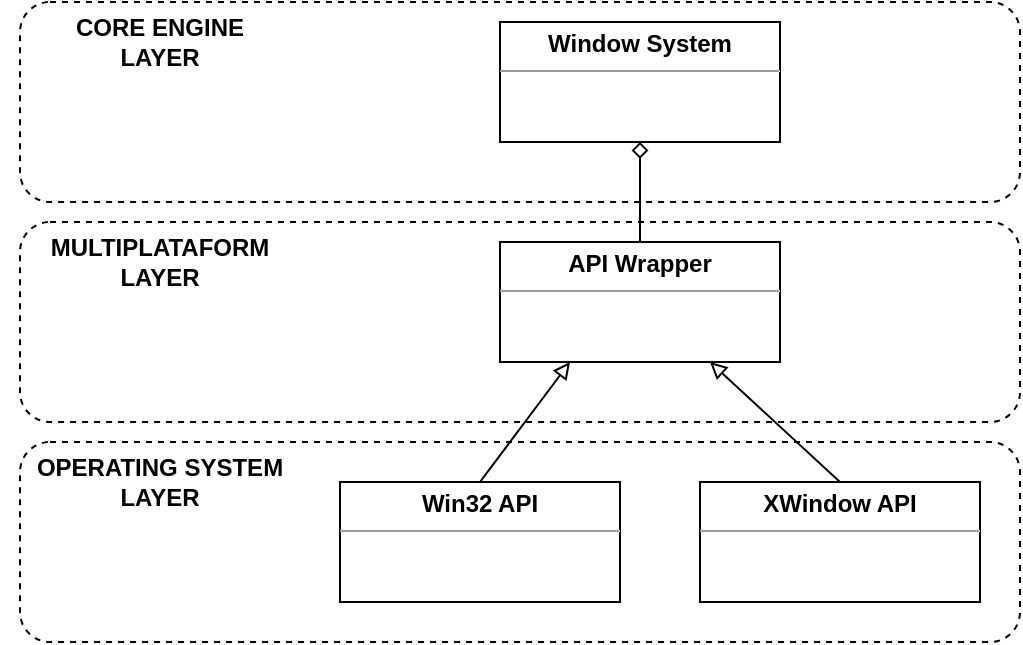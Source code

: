<mxfile version="13.5.8" type="device"><diagram id="JOo3656QzsUOjMzIh8vy" name="Page-1"><mxGraphModel dx="1422" dy="713" grid="1" gridSize="10" guides="1" tooltips="1" connect="1" arrows="1" fold="1" page="1" pageScale="1" pageWidth="827" pageHeight="1169" math="0" shadow="0"><root><mxCell id="0"/><mxCell id="1" parent="0"/><mxCell id="F4f6B2C4iaKd36zRugxN-11" value="" style="rounded=1;whiteSpace=wrap;html=1;dashed=1;strokeWidth=1;fillColor=none;" parent="1" vertex="1"><mxGeometry x="200" y="350" width="500" height="100" as="geometry"/></mxCell><mxCell id="F4f6B2C4iaKd36zRugxN-9" value="" style="rounded=1;whiteSpace=wrap;html=1;dashed=1;strokeWidth=1;fillColor=none;" parent="1" vertex="1"><mxGeometry x="200" y="460" width="500" height="100" as="geometry"/></mxCell><mxCell id="F4f6B2C4iaKd36zRugxN-13" value="" style="rounded=1;whiteSpace=wrap;html=1;dashed=1;strokeWidth=1;fillColor=none;" parent="1" vertex="1"><mxGeometry x="200" y="240" width="500" height="100" as="geometry"/></mxCell><mxCell id="F4f6B2C4iaKd36zRugxN-1" value="&lt;p style=&quot;margin: 0px ; margin-top: 4px ; text-align: center&quot;&gt;&lt;b&gt;Window System&lt;/b&gt;&lt;/p&gt;&lt;hr size=&quot;1&quot;&gt;&lt;div style=&quot;height: 2px&quot;&gt;&lt;/div&gt;" style="verticalAlign=top;align=left;overflow=fill;fontSize=12;fontFamily=Helvetica;html=1;" parent="1" vertex="1"><mxGeometry x="440" y="250" width="140" height="60" as="geometry"/></mxCell><mxCell id="F4f6B2C4iaKd36zRugxN-2" value="&lt;p style=&quot;margin: 0px ; margin-top: 4px ; text-align: center&quot;&gt;&lt;b&gt;API Wrapper&lt;/b&gt;&lt;/p&gt;&lt;hr size=&quot;1&quot;&gt;&lt;div style=&quot;height: 2px&quot;&gt;&lt;/div&gt;" style="verticalAlign=top;align=left;overflow=fill;fontSize=12;fontFamily=Helvetica;html=1;" parent="1" vertex="1"><mxGeometry x="440" y="360" width="140" height="60" as="geometry"/></mxCell><mxCell id="F4f6B2C4iaKd36zRugxN-3" value="&lt;p style=&quot;margin: 0px ; margin-top: 4px ; text-align: center&quot;&gt;&lt;b&gt;Win32 API&lt;/b&gt;&lt;/p&gt;&lt;hr size=&quot;1&quot;&gt;&lt;div style=&quot;height: 2px&quot;&gt;&lt;/div&gt;" style="verticalAlign=top;align=left;overflow=fill;fontSize=12;fontFamily=Helvetica;html=1;" parent="1" vertex="1"><mxGeometry x="360" y="480" width="140" height="60" as="geometry"/></mxCell><mxCell id="F4f6B2C4iaKd36zRugxN-4" value="&lt;p style=&quot;margin: 0px ; margin-top: 4px ; text-align: center&quot;&gt;&lt;b&gt;XWindow API&lt;/b&gt;&lt;/p&gt;&lt;hr size=&quot;1&quot;&gt;&lt;div style=&quot;height: 2px&quot;&gt;&lt;/div&gt;" style="verticalAlign=top;align=left;overflow=fill;fontSize=12;fontFamily=Helvetica;html=1;" parent="1" vertex="1"><mxGeometry x="540" y="480" width="140" height="60" as="geometry"/></mxCell><mxCell id="F4f6B2C4iaKd36zRugxN-5" value="" style="endArrow=block;html=1;exitX=0.5;exitY=0;exitDx=0;exitDy=0;entryX=0.25;entryY=1;entryDx=0;entryDy=0;endFill=0;" parent="1" source="F4f6B2C4iaKd36zRugxN-3" target="F4f6B2C4iaKd36zRugxN-2" edge="1"><mxGeometry width="50" height="50" relative="1" as="geometry"><mxPoint x="450" y="550" as="sourcePoint"/><mxPoint x="500" y="500" as="targetPoint"/></mxGeometry></mxCell><mxCell id="F4f6B2C4iaKd36zRugxN-6" value="" style="endArrow=block;html=1;exitX=0.5;exitY=0;exitDx=0;exitDy=0;entryX=0.75;entryY=1;entryDx=0;entryDy=0;endFill=0;" parent="1" source="F4f6B2C4iaKd36zRugxN-4" target="F4f6B2C4iaKd36zRugxN-2" edge="1"><mxGeometry width="50" height="50" relative="1" as="geometry"><mxPoint x="450" y="550" as="sourcePoint"/><mxPoint x="500" y="500" as="targetPoint"/></mxGeometry></mxCell><mxCell id="F4f6B2C4iaKd36zRugxN-8" value="" style="endArrow=none;html=1;entryX=0.5;entryY=0;entryDx=0;entryDy=0;exitX=0.5;exitY=1;exitDx=0;exitDy=0;endFill=0;startArrow=diamond;startFill=0;" parent="1" source="F4f6B2C4iaKd36zRugxN-1" target="F4f6B2C4iaKd36zRugxN-2" edge="1"><mxGeometry width="50" height="50" relative="1" as="geometry"><mxPoint x="500" y="390" as="sourcePoint"/><mxPoint x="500" y="500" as="targetPoint"/></mxGeometry></mxCell><mxCell id="F4f6B2C4iaKd36zRugxN-10" value="&lt;b&gt;OPERATING SYSTEM LAYER&lt;br&gt;&lt;/b&gt;" style="text;html=1;strokeColor=none;fillColor=none;align=center;verticalAlign=middle;whiteSpace=wrap;rounded=0;dashed=1;" parent="1" vertex="1"><mxGeometry x="205" y="470" width="130" height="20" as="geometry"/></mxCell><mxCell id="F4f6B2C4iaKd36zRugxN-12" value="&lt;b&gt;MULTIPLATAFORM&lt;br&gt;LAYER&lt;/b&gt;" style="text;html=1;strokeColor=none;fillColor=none;align=center;verticalAlign=middle;whiteSpace=wrap;rounded=0;dashed=1;" parent="1" vertex="1"><mxGeometry x="190" y="360" width="160" height="20" as="geometry"/></mxCell><mxCell id="F4f6B2C4iaKd36zRugxN-14" value="&lt;b&gt;CORE ENGINE LAYER&lt;/b&gt;" style="text;html=1;strokeColor=none;fillColor=none;align=center;verticalAlign=middle;whiteSpace=wrap;rounded=0;dashed=1;" parent="1" vertex="1"><mxGeometry x="225" y="250" width="90" height="20" as="geometry"/></mxCell></root></mxGraphModel></diagram></mxfile>
